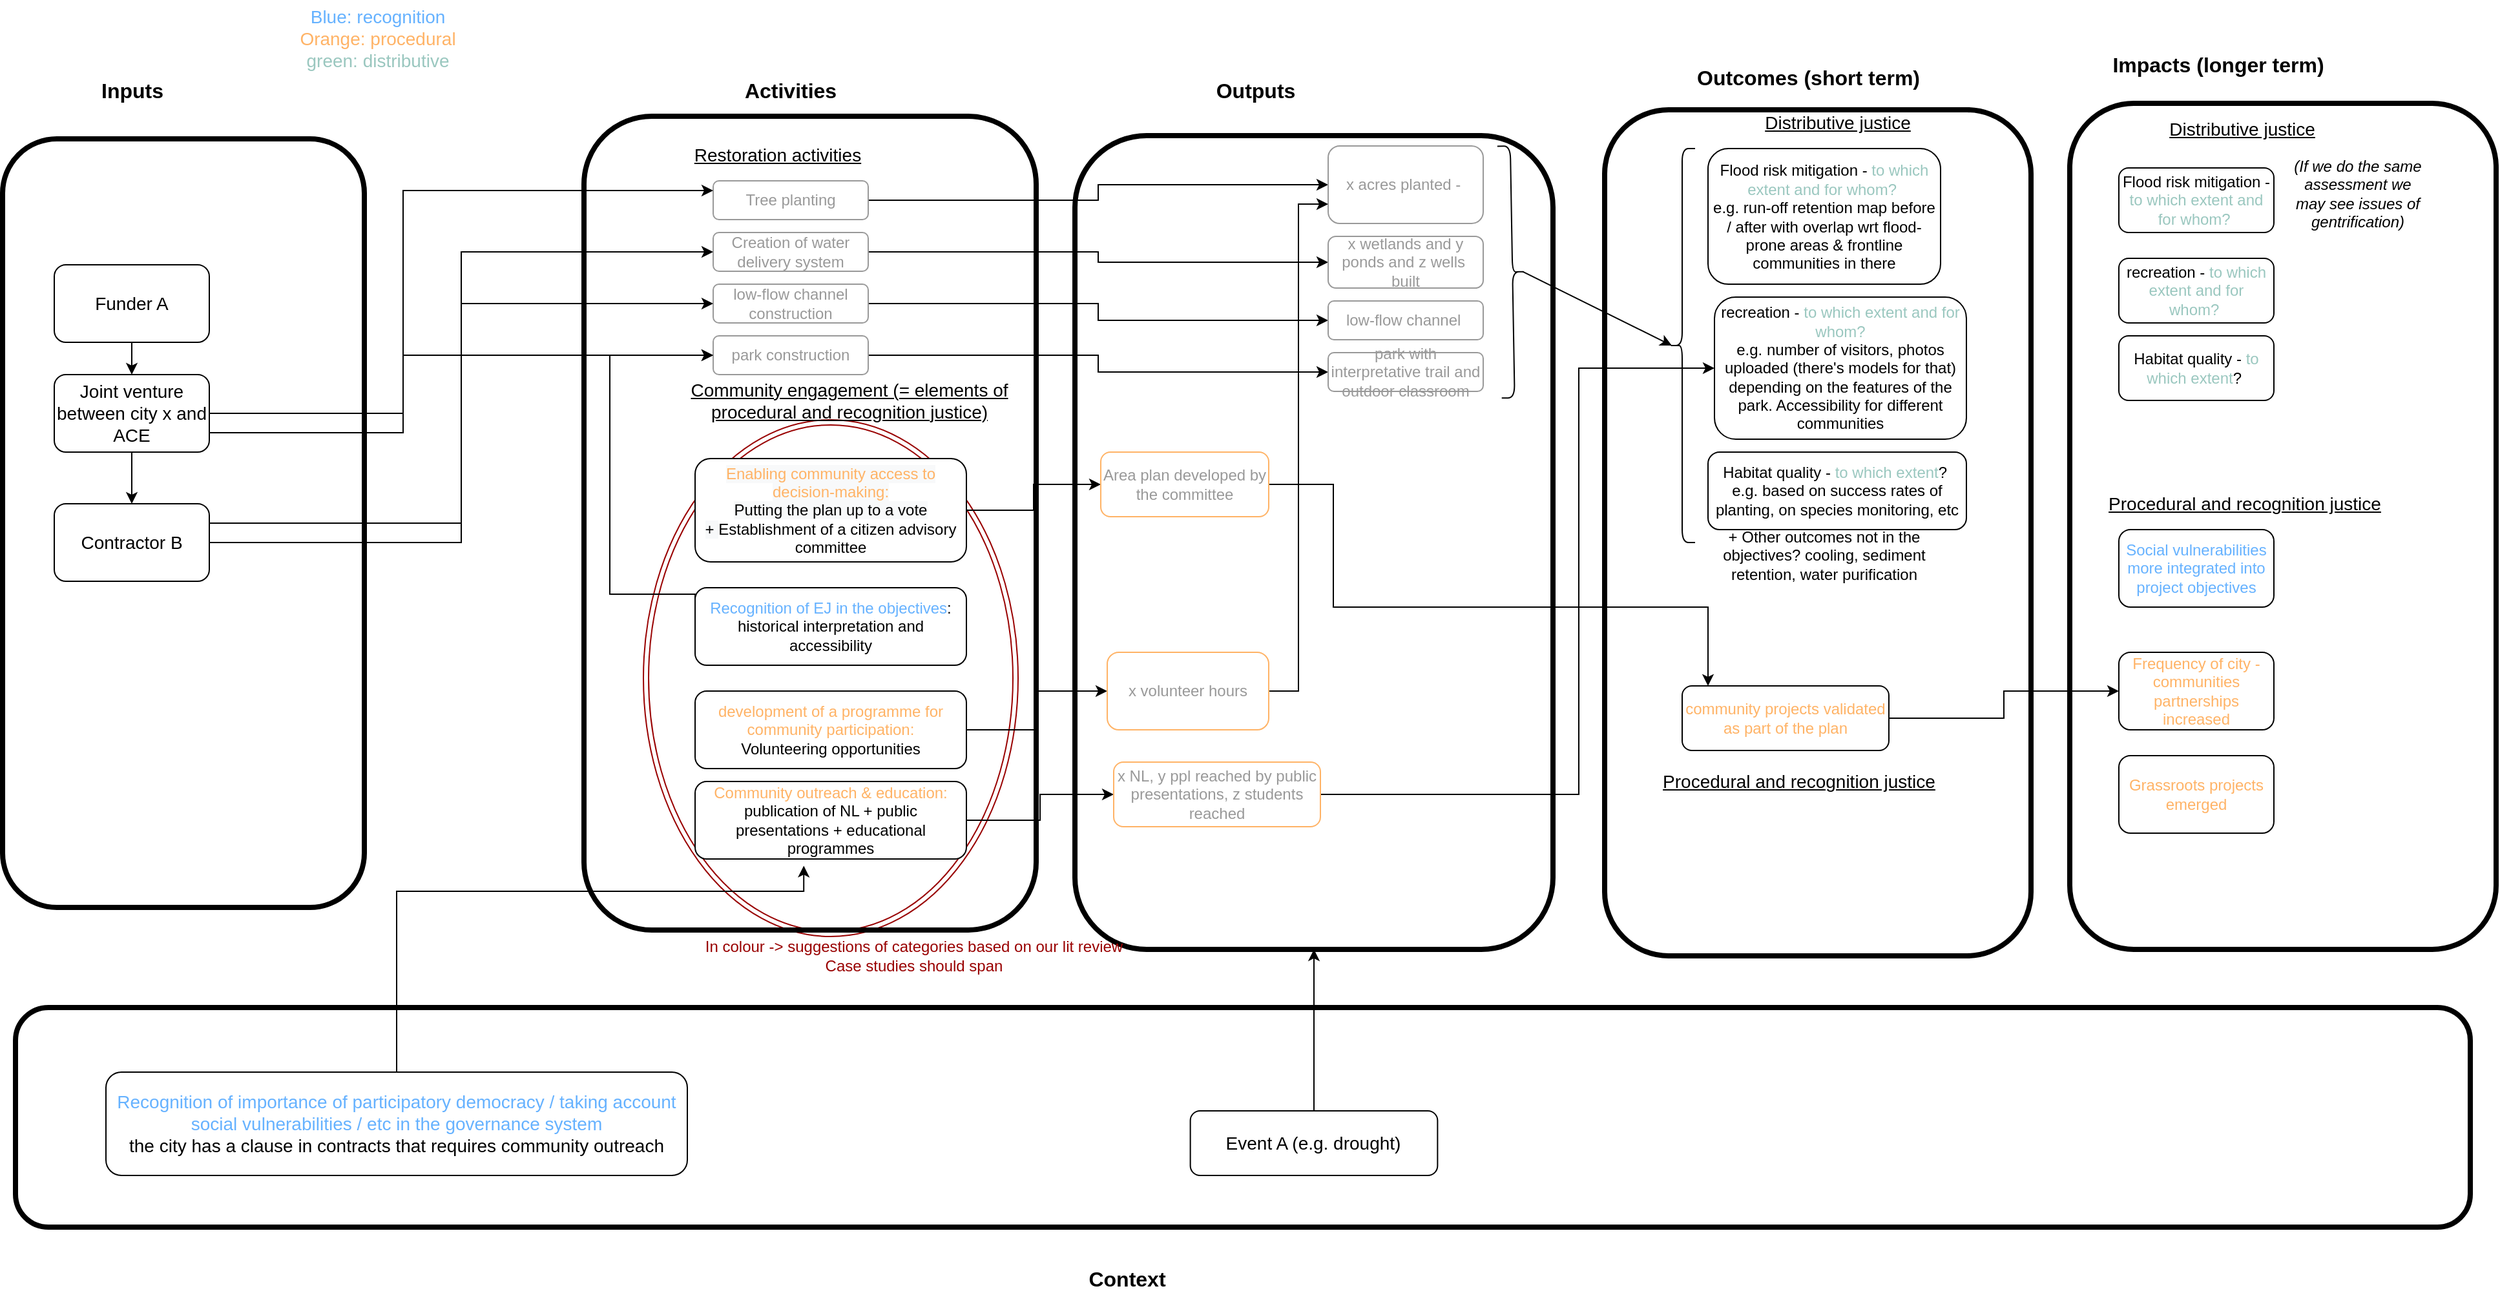 <mxfile version="13.6.6" type="github">
  <diagram id="vgA6iTGPaxQfXKOa6rfH" name="Page-1">
    <mxGraphModel dx="1313" dy="807" grid="1" gridSize="10" guides="1" tooltips="1" connect="1" arrows="1" fold="1" page="1" pageScale="1" pageWidth="1654" pageHeight="2336" math="0" shadow="0">
      <root>
        <mxCell id="0" />
        <mxCell id="1" parent="0" />
        <mxCell id="vsAwOf1phoWgkUj9JQo5-28" value="" style="rounded=1;whiteSpace=wrap;html=1;fontSize=16;fillColor=none;strokeWidth=4;" vertex="1" parent="1">
          <mxGeometry x="1320" y="105" width="330" height="655" as="geometry" />
        </mxCell>
        <mxCell id="vsAwOf1phoWgkUj9JQo5-30" value="" style="rounded=1;whiteSpace=wrap;html=1;fontSize=16;fillColor=none;strokeWidth=4;" vertex="1" parent="1">
          <mxGeometry x="1680" y="100" width="330" height="655" as="geometry" />
        </mxCell>
        <mxCell id="vsAwOf1phoWgkUj9JQo5-26" value="" style="rounded=1;whiteSpace=wrap;html=1;fontSize=16;fillColor=none;strokeWidth=4;" vertex="1" parent="1">
          <mxGeometry x="910" y="125" width="370" height="630" as="geometry" />
        </mxCell>
        <mxCell id="vsAwOf1phoWgkUj9JQo5-22" value="" style="rounded=1;whiteSpace=wrap;html=1;fontSize=16;fillColor=none;strokeWidth=4;" vertex="1" parent="1">
          <mxGeometry x="80" y="127.5" width="280" height="595" as="geometry" />
        </mxCell>
        <mxCell id="OVi4SH4In0DBITWxW0jp-76" value="" style="ellipse;shape=doubleEllipse;whiteSpace=wrap;html=1;fillColor=none;fontColor=#990000;strokeColor=#990000;" parent="1" vertex="1">
          <mxGeometry x="576" y="345" width="290" height="400" as="geometry" />
        </mxCell>
        <mxCell id="vsAwOf1phoWgkUj9JQo5-4" value="" style="rounded=1;whiteSpace=wrap;html=1;fontSize=16;fillColor=none;strokeWidth=4;" vertex="1" parent="1">
          <mxGeometry x="530" y="110" width="350" height="630" as="geometry" />
        </mxCell>
        <mxCell id="OVi4SH4In0DBITWxW0jp-1" value="Activities" style="text;html=1;strokeColor=none;fillColor=none;align=center;verticalAlign=middle;whiteSpace=wrap;rounded=0;fontSize=16;fontStyle=1" parent="1" vertex="1">
          <mxGeometry x="670" y="80" width="40" height="20" as="geometry" />
        </mxCell>
        <mxCell id="OVi4SH4In0DBITWxW0jp-23" style="edgeStyle=orthogonalEdgeStyle;rounded=0;orthogonalLoop=1;jettySize=auto;html=1;exitX=1;exitY=0.5;exitDx=0;exitDy=0;" parent="1" source="OVi4SH4In0DBITWxW0jp-2" target="OVi4SH4In0DBITWxW0jp-16" edge="1">
          <mxGeometry relative="1" as="geometry" />
        </mxCell>
        <mxCell id="OVi4SH4In0DBITWxW0jp-2" value="Tree planting" style="rounded=1;whiteSpace=wrap;html=1;fontColor=#999999;strokeColor=#999999;" parent="1" vertex="1">
          <mxGeometry x="630" y="160" width="120" height="30" as="geometry" />
        </mxCell>
        <mxCell id="OVi4SH4In0DBITWxW0jp-3" value="&lt;font style=&quot;font-size: 14px&quot;&gt;&lt;u&gt;Restoration activities&lt;/u&gt;&lt;/font&gt;" style="text;html=1;strokeColor=none;fillColor=none;align=center;verticalAlign=middle;whiteSpace=wrap;rounded=0;" parent="1" vertex="1">
          <mxGeometry x="610" y="130" width="140" height="20" as="geometry" />
        </mxCell>
        <mxCell id="OVi4SH4In0DBITWxW0jp-38" style="edgeStyle=orthogonalEdgeStyle;rounded=0;orthogonalLoop=1;jettySize=auto;html=1;exitX=1;exitY=0.5;exitDx=0;exitDy=0;entryX=0;entryY=0.5;entryDx=0;entryDy=0;" parent="1" source="OVi4SH4In0DBITWxW0jp-4" target="OVi4SH4In0DBITWxW0jp-17" edge="1">
          <mxGeometry relative="1" as="geometry" />
        </mxCell>
        <mxCell id="OVi4SH4In0DBITWxW0jp-4" value="Creation of water delivery system" style="rounded=1;whiteSpace=wrap;html=1;fontColor=#999999;strokeColor=#999999;" parent="1" vertex="1">
          <mxGeometry x="630" y="200" width="120" height="30" as="geometry" />
        </mxCell>
        <mxCell id="OVi4SH4In0DBITWxW0jp-36" style="edgeStyle=orthogonalEdgeStyle;rounded=0;orthogonalLoop=1;jettySize=auto;html=1;exitX=1;exitY=0.5;exitDx=0;exitDy=0;entryX=0;entryY=0.5;entryDx=0;entryDy=0;" parent="1" source="OVi4SH4In0DBITWxW0jp-5" target="OVi4SH4In0DBITWxW0jp-18" edge="1">
          <mxGeometry relative="1" as="geometry" />
        </mxCell>
        <mxCell id="OVi4SH4In0DBITWxW0jp-5" value="low-flow channel construction" style="rounded=1;whiteSpace=wrap;html=1;fontColor=#999999;strokeColor=#999999;" parent="1" vertex="1">
          <mxGeometry x="630" y="240" width="120" height="30" as="geometry" />
        </mxCell>
        <mxCell id="OVi4SH4In0DBITWxW0jp-34" style="edgeStyle=orthogonalEdgeStyle;rounded=0;orthogonalLoop=1;jettySize=auto;html=1;exitX=1;exitY=0.5;exitDx=0;exitDy=0;" parent="1" source="OVi4SH4In0DBITWxW0jp-6" target="OVi4SH4In0DBITWxW0jp-19" edge="1">
          <mxGeometry relative="1" as="geometry" />
        </mxCell>
        <mxCell id="OVi4SH4In0DBITWxW0jp-6" value="park construction" style="rounded=1;whiteSpace=wrap;html=1;fontColor=#999999;strokeColor=#999999;" parent="1" vertex="1">
          <mxGeometry x="630" y="280" width="120" height="30" as="geometry" />
        </mxCell>
        <mxCell id="OVi4SH4In0DBITWxW0jp-7" value="&lt;div&gt;Community engagement (= elements of &lt;br&gt;&lt;/div&gt;&lt;div&gt;procedural and recognition justice)&lt;/div&gt;" style="text;html=1;align=center;verticalAlign=middle;resizable=0;points=[];autosize=1;fontSize=14;fontStyle=4" parent="1" vertex="1">
          <mxGeometry x="605" y="310" width="260" height="40" as="geometry" />
        </mxCell>
        <mxCell id="OVi4SH4In0DBITWxW0jp-25" style="edgeStyle=orthogonalEdgeStyle;rounded=0;orthogonalLoop=1;jettySize=auto;html=1;exitX=1;exitY=0.5;exitDx=0;exitDy=0;entryX=0;entryY=0.5;entryDx=0;entryDy=0;" parent="1" source="OVi4SH4In0DBITWxW0jp-10" target="OVi4SH4In0DBITWxW0jp-20" edge="1">
          <mxGeometry relative="1" as="geometry" />
        </mxCell>
        <mxCell id="OVi4SH4In0DBITWxW0jp-10" value="&lt;font color=&quot;#FFB366&quot;&gt;&lt;span style=&quot;font-family: &amp;#34;helvetica&amp;#34; ; font-size: 12px ; font-style: normal ; font-weight: 400 ; letter-spacing: normal ; text-align: center ; text-indent: 0px ; text-transform: none ; word-spacing: 0px ; background-color: rgb(248 , 249 , 250) ; display: inline ; float: none&quot;&gt;Enabling community access to decision-making&lt;/span&gt;&lt;/font&gt;&lt;span style=&quot;color: rgb(0 , 0 , 0) ; font-family: &amp;#34;helvetica&amp;#34; ; font-size: 12px ; font-style: normal ; font-weight: 400 ; letter-spacing: normal ; text-align: center ; text-indent: 0px ; text-transform: none ; word-spacing: 0px ; background-color: rgb(248 , 249 , 250) ; display: inline ; float: none&quot;&gt;&lt;font color=&quot;#FFB366&quot;&gt;: &lt;/font&gt;&lt;br&gt;Putting the plan up to a vote +&amp;nbsp;&lt;/span&gt;Establishment of a citizen advisory committee" style="rounded=1;whiteSpace=wrap;html=1;" parent="1" vertex="1">
          <mxGeometry x="616" y="375" width="210" height="80" as="geometry" />
        </mxCell>
        <mxCell id="OVi4SH4In0DBITWxW0jp-31" style="edgeStyle=orthogonalEdgeStyle;rounded=0;orthogonalLoop=1;jettySize=auto;html=1;exitX=0;exitY=0.5;exitDx=0;exitDy=0;entryX=0;entryY=0.5;entryDx=0;entryDy=0;" parent="1" source="OVi4SH4In0DBITWxW0jp-11" target="OVi4SH4In0DBITWxW0jp-6" edge="1">
          <mxGeometry relative="1" as="geometry">
            <Array as="points">
              <mxPoint x="616" y="480" />
              <mxPoint x="550" y="480" />
              <mxPoint x="550" y="295" />
            </Array>
          </mxGeometry>
        </mxCell>
        <mxCell id="OVi4SH4In0DBITWxW0jp-11" value="&lt;font color=&quot;#66b2ff&quot;&gt;Recognition of EJ in the objectives&lt;/font&gt;: historical interpretation and accessibility" style="rounded=1;whiteSpace=wrap;html=1;" parent="1" vertex="1">
          <mxGeometry x="616" y="475" width="210" height="60" as="geometry" />
        </mxCell>
        <mxCell id="OVi4SH4In0DBITWxW0jp-30" style="edgeStyle=orthogonalEdgeStyle;rounded=0;orthogonalLoop=1;jettySize=auto;html=1;exitX=1;exitY=0.5;exitDx=0;exitDy=0;" parent="1" source="OVi4SH4In0DBITWxW0jp-13" target="OVi4SH4In0DBITWxW0jp-27" edge="1">
          <mxGeometry relative="1" as="geometry" />
        </mxCell>
        <mxCell id="OVi4SH4In0DBITWxW0jp-13" value="&lt;font color=&quot;#FFB366&quot;&gt;development of a programme for community participation:&lt;/font&gt;&lt;br&gt;Volunteering opportunities" style="rounded=1;whiteSpace=wrap;html=1;" parent="1" vertex="1">
          <mxGeometry x="616" y="555" width="210" height="60" as="geometry" />
        </mxCell>
        <mxCell id="OVi4SH4In0DBITWxW0jp-26" style="edgeStyle=orthogonalEdgeStyle;rounded=0;orthogonalLoop=1;jettySize=auto;html=1;exitX=1;exitY=0.5;exitDx=0;exitDy=0;entryX=0;entryY=0.5;entryDx=0;entryDy=0;" parent="1" source="OVi4SH4In0DBITWxW0jp-14" target="OVi4SH4In0DBITWxW0jp-21" edge="1">
          <mxGeometry relative="1" as="geometry" />
        </mxCell>
        <mxCell id="OVi4SH4In0DBITWxW0jp-14" value="&lt;font color=&quot;#FFB366&quot;&gt;Community outreach &amp;amp; education:&lt;/font&gt;&lt;br&gt;publication of NL + public presentations + educational programmes" style="rounded=1;whiteSpace=wrap;html=1;" parent="1" vertex="1">
          <mxGeometry x="616" y="625" width="210" height="60" as="geometry" />
        </mxCell>
        <mxCell id="OVi4SH4In0DBITWxW0jp-15" value="Outputs" style="text;html=1;strokeColor=none;fillColor=none;align=center;verticalAlign=middle;whiteSpace=wrap;rounded=0;fontSize=16;fontStyle=1" parent="1" vertex="1">
          <mxGeometry x="1030" y="80" width="40" height="20" as="geometry" />
        </mxCell>
        <mxCell id="OVi4SH4In0DBITWxW0jp-16" value="x acres planted -&amp;nbsp;" style="rounded=1;whiteSpace=wrap;html=1;fontColor=#999999;strokeColor=#999999;" parent="1" vertex="1">
          <mxGeometry x="1106" y="133" width="120" height="60" as="geometry" />
        </mxCell>
        <mxCell id="OVi4SH4In0DBITWxW0jp-17" value="x wetlands and y ponds and z wells&amp;nbsp; built" style="rounded=1;whiteSpace=wrap;html=1;fontColor=#999999;strokeColor=#999999;" parent="1" vertex="1">
          <mxGeometry x="1106" y="203" width="120" height="40" as="geometry" />
        </mxCell>
        <mxCell id="OVi4SH4In0DBITWxW0jp-18" value="low-flow channel&amp;nbsp;" style="rounded=1;whiteSpace=wrap;html=1;fontColor=#999999;strokeColor=#999999;" parent="1" vertex="1">
          <mxGeometry x="1106" y="253" width="120" height="30" as="geometry" />
        </mxCell>
        <mxCell id="OVi4SH4In0DBITWxW0jp-19" value="park with interpretative trail and outdoor classroom" style="rounded=1;whiteSpace=wrap;html=1;fontColor=#999999;strokeColor=#999999;" parent="1" vertex="1">
          <mxGeometry x="1106" y="293" width="120" height="30" as="geometry" />
        </mxCell>
        <mxCell id="OVi4SH4In0DBITWxW0jp-46" style="edgeStyle=orthogonalEdgeStyle;rounded=0;orthogonalLoop=1;jettySize=auto;html=1;exitX=1;exitY=0.5;exitDx=0;exitDy=0;" parent="1" source="OVi4SH4In0DBITWxW0jp-20" target="OVi4SH4In0DBITWxW0jp-45" edge="1">
          <mxGeometry relative="1" as="geometry">
            <Array as="points">
              <mxPoint x="1110" y="395" />
              <mxPoint x="1110" y="490" />
              <mxPoint x="1400" y="490" />
            </Array>
          </mxGeometry>
        </mxCell>
        <mxCell id="OVi4SH4In0DBITWxW0jp-20" value="&lt;font&gt;Area plan developed by the committee&lt;/font&gt;" style="rounded=1;whiteSpace=wrap;html=1;strokeColor=#FFB366;fontColor=#999999;" parent="1" vertex="1">
          <mxGeometry x="930" y="370" width="130" height="50" as="geometry" />
        </mxCell>
        <mxCell id="vsAwOf1phoWgkUj9JQo5-25" style="edgeStyle=orthogonalEdgeStyle;rounded=0;orthogonalLoop=1;jettySize=auto;html=1;exitX=1;exitY=0.5;exitDx=0;exitDy=0;entryX=0;entryY=0.5;entryDx=0;entryDy=0;fontSize=16;fontColor=#000000;" edge="1" parent="1" source="OVi4SH4In0DBITWxW0jp-21" target="OVi4SH4In0DBITWxW0jp-47">
          <mxGeometry relative="1" as="geometry">
            <Array as="points">
              <mxPoint x="1300" y="635" />
              <mxPoint x="1300" y="305" />
            </Array>
          </mxGeometry>
        </mxCell>
        <mxCell id="OVi4SH4In0DBITWxW0jp-21" value="&lt;font&gt;x NL, y ppl reached by public presentations, z students reached&lt;/font&gt;" style="rounded=1;whiteSpace=wrap;html=1;strokeColor=#FFB366;fontColor=#999999;" parent="1" vertex="1">
          <mxGeometry x="940" y="610" width="160" height="50" as="geometry" />
        </mxCell>
        <mxCell id="OVi4SH4In0DBITWxW0jp-28" style="edgeStyle=orthogonalEdgeStyle;rounded=0;orthogonalLoop=1;jettySize=auto;html=1;exitX=1;exitY=0.5;exitDx=0;exitDy=0;entryX=0;entryY=0.75;entryDx=0;entryDy=0;" parent="1" source="OVi4SH4In0DBITWxW0jp-27" target="OVi4SH4In0DBITWxW0jp-16" edge="1">
          <mxGeometry relative="1" as="geometry" />
        </mxCell>
        <mxCell id="OVi4SH4In0DBITWxW0jp-27" value="&lt;font&gt;x volunteer hours&lt;/font&gt;" style="rounded=1;whiteSpace=wrap;html=1;strokeColor=#FFB366;fontColor=#999999;" parent="1" vertex="1">
          <mxGeometry x="935" y="525" width="125" height="60" as="geometry" />
        </mxCell>
        <mxCell id="OVi4SH4In0DBITWxW0jp-42" value="Outcomes (short term)&amp;nbsp;" style="text;html=1;strokeColor=none;fillColor=none;align=center;verticalAlign=middle;whiteSpace=wrap;rounded=0;fontSize=16;fontStyle=1" parent="1" vertex="1">
          <mxGeometry x="1390" y="70" width="180" height="20" as="geometry" />
        </mxCell>
        <mxCell id="OVi4SH4In0DBITWxW0jp-44" value="Flood risk mitigation - &lt;font color=&quot;#9ac7bf&quot;&gt;to which extent and for whom?&lt;/font&gt;&amp;nbsp;&lt;br&gt;e.g. run-off retention map before / after with overlap wrt flood-prone areas &amp;amp; frontline communities in there" style="rounded=1;whiteSpace=wrap;html=1;" parent="1" vertex="1">
          <mxGeometry x="1400" y="135" width="180" height="105" as="geometry" />
        </mxCell>
        <mxCell id="OVi4SH4In0DBITWxW0jp-80" style="edgeStyle=orthogonalEdgeStyle;rounded=0;orthogonalLoop=1;jettySize=auto;html=1;exitX=1;exitY=0.5;exitDx=0;exitDy=0;entryX=0;entryY=0.5;entryDx=0;entryDy=0;" parent="1" source="OVi4SH4In0DBITWxW0jp-45" target="OVi4SH4In0DBITWxW0jp-73" edge="1">
          <mxGeometry relative="1" as="geometry" />
        </mxCell>
        <mxCell id="OVi4SH4In0DBITWxW0jp-45" value="&lt;font color=&quot;#FFB366&quot;&gt;community projects validated as part of the plan&lt;/font&gt;" style="rounded=1;whiteSpace=wrap;html=1;" parent="1" vertex="1">
          <mxGeometry x="1380" y="551" width="160" height="50" as="geometry" />
        </mxCell>
        <mxCell id="OVi4SH4In0DBITWxW0jp-47" value="recreation - &lt;font color=&quot;#9ac7bf&quot;&gt;to which extent and for whom? &lt;/font&gt;&lt;br&gt;e.g. number of visitors, photos uploaded (there&#39;s models for that) depending on the features of the park. Accessibility for different communities" style="rounded=1;whiteSpace=wrap;html=1;" parent="1" vertex="1">
          <mxGeometry x="1405" y="250" width="195" height="110" as="geometry" />
        </mxCell>
        <mxCell id="OVi4SH4In0DBITWxW0jp-48" value="Habitat quality - &lt;font color=&quot;#9ac7bf&quot;&gt;to which extent&lt;/font&gt;?&amp;nbsp;&lt;br&gt;e.g. based on success rates of planting, on species monitoring, etc" style="rounded=1;whiteSpace=wrap;html=1;" parent="1" vertex="1">
          <mxGeometry x="1400" y="370" width="200" height="60" as="geometry" />
        </mxCell>
        <mxCell id="OVi4SH4In0DBITWxW0jp-51" value="Distributive justice" style="text;html=1;align=center;verticalAlign=middle;resizable=0;points=[];autosize=1;fontSize=14;fontStyle=4" parent="1" vertex="1">
          <mxGeometry x="1435" y="105" width="130" height="20" as="geometry" />
        </mxCell>
        <mxCell id="OVi4SH4In0DBITWxW0jp-54" value="Impacts (longer term)" style="text;html=1;strokeColor=none;fillColor=none;align=center;verticalAlign=middle;whiteSpace=wrap;rounded=0;fontSize=16;fontStyle=1" parent="1" vertex="1">
          <mxGeometry x="1705" y="60" width="180" height="20" as="geometry" />
        </mxCell>
        <mxCell id="OVi4SH4In0DBITWxW0jp-55" value="" style="shape=curlyBracket;whiteSpace=wrap;html=1;rounded=1;strokeColor=#000000;" parent="1" vertex="1">
          <mxGeometry x="1370" y="135" width="20" height="305" as="geometry" />
        </mxCell>
        <mxCell id="OVi4SH4In0DBITWxW0jp-56" value="" style="shape=curlyBracket;whiteSpace=wrap;html=1;rounded=1;strokeColor=#000000;rotation=-181;size=0.5;" parent="1" vertex="1">
          <mxGeometry x="1238.65" y="133" width="20" height="195" as="geometry" />
        </mxCell>
        <mxCell id="OVi4SH4In0DBITWxW0jp-57" value="" style="endArrow=classic;html=1;exitX=0.1;exitY=0.5;exitDx=0;exitDy=0;exitPerimeter=0;entryX=0.1;entryY=0.5;entryDx=0;entryDy=0;entryPerimeter=0;" parent="1" source="OVi4SH4In0DBITWxW0jp-56" target="OVi4SH4In0DBITWxW0jp-55" edge="1">
          <mxGeometry width="50" height="50" relative="1" as="geometry">
            <mxPoint x="1258.65" y="229.92" as="sourcePoint" />
            <mxPoint x="1310" y="270" as="targetPoint" />
          </mxGeometry>
        </mxCell>
        <mxCell id="OVi4SH4In0DBITWxW0jp-60" value="Flood risk mitigation - &lt;font color=&quot;#9ac7bf&quot;&gt;to which extent and for whom?&lt;/font&gt;&amp;nbsp;" style="rounded=1;whiteSpace=wrap;html=1;" parent="1" vertex="1">
          <mxGeometry x="1718" y="150" width="120" height="50" as="geometry" />
        </mxCell>
        <mxCell id="OVi4SH4In0DBITWxW0jp-61" value="recreation - &lt;font color=&quot;#9ac7bf&quot;&gt;to which extent and for whom?&amp;nbsp;&lt;/font&gt;" style="rounded=1;whiteSpace=wrap;html=1;" parent="1" vertex="1">
          <mxGeometry x="1718" y="219.99" width="120" height="50" as="geometry" />
        </mxCell>
        <mxCell id="OVi4SH4In0DBITWxW0jp-62" value="Habitat quality - &lt;font color=&quot;#9ac7bf&quot;&gt;to which extent&lt;/font&gt;?&amp;nbsp;" style="rounded=1;whiteSpace=wrap;html=1;" parent="1" vertex="1">
          <mxGeometry x="1718" y="279.99" width="120" height="50" as="geometry" />
        </mxCell>
        <mxCell id="OVi4SH4In0DBITWxW0jp-63" value="Distributive justice" style="text;html=1;align=center;verticalAlign=middle;resizable=0;points=[];autosize=1;fontSize=14;fontStyle=4" parent="1" vertex="1">
          <mxGeometry x="1748" y="110" width="130" height="20" as="geometry" />
        </mxCell>
        <mxCell id="OVi4SH4In0DBITWxW0jp-66" value="(If we do the same assessment we may see issues of gentrification)" style="text;html=1;strokeColor=none;fillColor=none;align=center;verticalAlign=middle;whiteSpace=wrap;rounded=0;fontStyle=2" parent="1" vertex="1">
          <mxGeometry x="1848" y="160" width="110" height="20" as="geometry" />
        </mxCell>
        <mxCell id="OVi4SH4In0DBITWxW0jp-72" value="+ Other outcomes not in the objectives? cooling, sediment retention, water purification" style="text;html=1;strokeColor=none;fillColor=none;align=center;verticalAlign=middle;whiteSpace=wrap;rounded=0;" parent="1" vertex="1">
          <mxGeometry x="1405" y="440" width="170" height="20" as="geometry" />
        </mxCell>
        <mxCell id="OVi4SH4In0DBITWxW0jp-73" value="&lt;font color=&quot;#FFB366&quot;&gt;Frequency of city - communities partnerships increased&lt;/font&gt;" style="rounded=1;whiteSpace=wrap;html=1;strokeColor=#000000;" parent="1" vertex="1">
          <mxGeometry x="1718" y="525" width="120" height="60" as="geometry" />
        </mxCell>
        <mxCell id="OVi4SH4In0DBITWxW0jp-75" value="&lt;font color=&quot;#66b2ff&quot;&gt;Social vulnerabilities more integrated into project objectives&lt;/font&gt;" style="rounded=1;whiteSpace=wrap;html=1;strokeColor=#000000;" parent="1" vertex="1">
          <mxGeometry x="1718" y="430" width="120" height="60" as="geometry" />
        </mxCell>
        <mxCell id="OVi4SH4In0DBITWxW0jp-77" value="&lt;div&gt;In colour -&amp;gt; suggestions of categories based on our lit review&lt;/div&gt;&lt;div&gt;Case studies should span&lt;br&gt;&lt;/div&gt;" style="text;html=1;align=center;verticalAlign=middle;resizable=0;points=[];autosize=1;fontColor=#990000;" parent="1" vertex="1">
          <mxGeometry x="615" y="745" width="340" height="30" as="geometry" />
        </mxCell>
        <mxCell id="OVi4SH4In0DBITWxW0jp-81" value="&lt;font color=&quot;#FFB366&quot;&gt;Grassroots projects emerged&lt;/font&gt;" style="rounded=1;whiteSpace=wrap;html=1;strokeColor=#000000;" parent="1" vertex="1">
          <mxGeometry x="1718" y="605" width="120" height="60" as="geometry" />
        </mxCell>
        <mxCell id="vsAwOf1phoWgkUj9JQo5-1" value="Procedural and recognition justice" style="text;html=1;align=center;verticalAlign=middle;resizable=0;points=[];autosize=1;fontSize=14;fontStyle=4" vertex="1" parent="1">
          <mxGeometry x="1700" y="400" width="230" height="20" as="geometry" />
        </mxCell>
        <mxCell id="vsAwOf1phoWgkUj9JQo5-3" value="Procedural and recognition justice" style="text;html=1;align=center;verticalAlign=middle;resizable=0;points=[];autosize=1;fontSize=14;fontStyle=4" vertex="1" parent="1">
          <mxGeometry x="1355" y="615" width="230" height="20" as="geometry" />
        </mxCell>
        <mxCell id="vsAwOf1phoWgkUj9JQo5-6" value="&lt;div&gt;&lt;font color=&quot;#66B2FF&quot;&gt;Blue: recognition&lt;/font&gt;&lt;/div&gt;&lt;div&gt;&lt;font color=&quot;#FFB366&quot;&gt;Orange: procedural&lt;/font&gt;&lt;/div&gt;&lt;div&gt;&lt;font color=&quot;#9AC7BF&quot;&gt;green: distributive&lt;/font&gt;&lt;br&gt;&lt;/div&gt;" style="text;html=1;align=center;verticalAlign=middle;resizable=0;points=[];autosize=1;fontSize=14;fontColor=#990000;" vertex="1" parent="1">
          <mxGeometry x="300" y="20" width="140" height="60" as="geometry" />
        </mxCell>
        <mxCell id="vsAwOf1phoWgkUj9JQo5-8" value="Inputs " style="text;html=1;align=center;verticalAlign=middle;resizable=0;points=[];autosize=1;fontSize=16;fontStyle=1" vertex="1" parent="1">
          <mxGeometry x="150" y="80" width="60" height="20" as="geometry" />
        </mxCell>
        <mxCell id="vsAwOf1phoWgkUj9JQo5-15" style="edgeStyle=orthogonalEdgeStyle;rounded=0;orthogonalLoop=1;jettySize=auto;html=1;exitX=0.5;exitY=1;exitDx=0;exitDy=0;entryX=0.5;entryY=0;entryDx=0;entryDy=0;fontSize=14;fontColor=#000000;" edge="1" parent="1" source="vsAwOf1phoWgkUj9JQo5-9" target="vsAwOf1phoWgkUj9JQo5-10">
          <mxGeometry relative="1" as="geometry" />
        </mxCell>
        <mxCell id="vsAwOf1phoWgkUj9JQo5-9" value="Funder A" style="rounded=1;whiteSpace=wrap;html=1;strokeWidth=1;fillColor=none;fontSize=14;fontColor=#000000;" vertex="1" parent="1">
          <mxGeometry x="120" y="225" width="120" height="60" as="geometry" />
        </mxCell>
        <mxCell id="vsAwOf1phoWgkUj9JQo5-16" style="edgeStyle=orthogonalEdgeStyle;rounded=0;orthogonalLoop=1;jettySize=auto;html=1;exitX=0.5;exitY=1;exitDx=0;exitDy=0;entryX=0.5;entryY=0;entryDx=0;entryDy=0;fontSize=14;fontColor=#000000;" edge="1" parent="1" source="vsAwOf1phoWgkUj9JQo5-10" target="vsAwOf1phoWgkUj9JQo5-11">
          <mxGeometry relative="1" as="geometry" />
        </mxCell>
        <mxCell id="vsAwOf1phoWgkUj9JQo5-19" style="edgeStyle=orthogonalEdgeStyle;rounded=0;orthogonalLoop=1;jettySize=auto;html=1;exitX=1;exitY=0.5;exitDx=0;exitDy=0;entryX=0;entryY=0.25;entryDx=0;entryDy=0;fontSize=14;fontColor=#000000;" edge="1" parent="1" source="vsAwOf1phoWgkUj9JQo5-10" target="OVi4SH4In0DBITWxW0jp-2">
          <mxGeometry relative="1" as="geometry">
            <Array as="points">
              <mxPoint x="390" y="340" />
              <mxPoint x="390" y="168" />
            </Array>
          </mxGeometry>
        </mxCell>
        <mxCell id="vsAwOf1phoWgkUj9JQo5-20" style="edgeStyle=orthogonalEdgeStyle;rounded=0;orthogonalLoop=1;jettySize=auto;html=1;exitX=1;exitY=0.75;exitDx=0;exitDy=0;entryX=0;entryY=0.5;entryDx=0;entryDy=0;fontSize=14;fontColor=#000000;" edge="1" parent="1" source="vsAwOf1phoWgkUj9JQo5-10" target="OVi4SH4In0DBITWxW0jp-6">
          <mxGeometry relative="1" as="geometry">
            <Array as="points">
              <mxPoint x="390" y="355" />
              <mxPoint x="390" y="295" />
            </Array>
          </mxGeometry>
        </mxCell>
        <mxCell id="vsAwOf1phoWgkUj9JQo5-10" value="Joint venture between city x and ACE" style="rounded=1;whiteSpace=wrap;html=1;strokeWidth=1;fillColor=none;fontSize=14;fontColor=#000000;" vertex="1" parent="1">
          <mxGeometry x="120" y="310" width="120" height="60" as="geometry" />
        </mxCell>
        <mxCell id="vsAwOf1phoWgkUj9JQo5-17" style="edgeStyle=orthogonalEdgeStyle;rounded=0;orthogonalLoop=1;jettySize=auto;html=1;exitX=1;exitY=0.5;exitDx=0;exitDy=0;entryX=0;entryY=0.5;entryDx=0;entryDy=0;fontSize=14;fontColor=#000000;" edge="1" parent="1" source="vsAwOf1phoWgkUj9JQo5-11" target="OVi4SH4In0DBITWxW0jp-5">
          <mxGeometry relative="1" as="geometry" />
        </mxCell>
        <mxCell id="vsAwOf1phoWgkUj9JQo5-18" style="edgeStyle=orthogonalEdgeStyle;rounded=0;orthogonalLoop=1;jettySize=auto;html=1;exitX=1;exitY=0.25;exitDx=0;exitDy=0;entryX=0;entryY=0.5;entryDx=0;entryDy=0;fontSize=14;fontColor=#000000;" edge="1" parent="1" source="vsAwOf1phoWgkUj9JQo5-11" target="OVi4SH4In0DBITWxW0jp-4">
          <mxGeometry relative="1" as="geometry" />
        </mxCell>
        <mxCell id="vsAwOf1phoWgkUj9JQo5-11" value="Contractor B" style="rounded=1;whiteSpace=wrap;html=1;strokeWidth=1;fillColor=none;fontSize=14;fontColor=#000000;" vertex="1" parent="1">
          <mxGeometry x="120" y="410" width="120" height="60" as="geometry" />
        </mxCell>
        <mxCell id="vsAwOf1phoWgkUj9JQo5-21" style="edgeStyle=orthogonalEdgeStyle;rounded=0;orthogonalLoop=1;jettySize=auto;html=1;exitX=0.5;exitY=0;exitDx=0;exitDy=0;entryX=0.428;entryY=0.863;entryDx=0;entryDy=0;entryPerimeter=0;fontSize=14;fontColor=#000000;" edge="1" parent="1" source="vsAwOf1phoWgkUj9JQo5-12" target="OVi4SH4In0DBITWxW0jp-76">
          <mxGeometry relative="1" as="geometry">
            <Array as="points">
              <mxPoint x="385" y="710" />
              <mxPoint x="700" y="710" />
            </Array>
          </mxGeometry>
        </mxCell>
        <mxCell id="vsAwOf1phoWgkUj9JQo5-12" value="&lt;font color=&quot;#66b2ff&quot;&gt;Recognition of importance of participatory democracy / taking account social vulnerabilities / etc in the governance system&lt;/font&gt;&lt;br&gt;the city has a clause in contracts that requires community outreach" style="rounded=1;whiteSpace=wrap;html=1;strokeWidth=1;fillColor=none;fontSize=14;fontColor=#000000;" vertex="1" parent="1">
          <mxGeometry x="160" y="850" width="450" height="80" as="geometry" />
        </mxCell>
        <mxCell id="vsAwOf1phoWgkUj9JQo5-32" style="edgeStyle=orthogonalEdgeStyle;rounded=0;orthogonalLoop=1;jettySize=auto;html=1;exitX=0.5;exitY=0;exitDx=0;exitDy=0;entryX=0.5;entryY=1;entryDx=0;entryDy=0;fontSize=14;fontColor=#000000;" edge="1" parent="1" source="vsAwOf1phoWgkUj9JQo5-31" target="vsAwOf1phoWgkUj9JQo5-26">
          <mxGeometry relative="1" as="geometry" />
        </mxCell>
        <mxCell id="vsAwOf1phoWgkUj9JQo5-31" value="Event A (e.g. drought)" style="rounded=1;whiteSpace=wrap;html=1;strokeWidth=1;fillColor=none;fontSize=14;fontColor=#000000;" vertex="1" parent="1">
          <mxGeometry x="999.32" y="880" width="191.35" height="50" as="geometry" />
        </mxCell>
        <mxCell id="vsAwOf1phoWgkUj9JQo5-33" value="" style="rounded=1;whiteSpace=wrap;html=1;fontSize=16;fillColor=none;strokeWidth=4;" vertex="1" parent="1">
          <mxGeometry x="90" y="800" width="1900" height="170" as="geometry" />
        </mxCell>
        <mxCell id="vsAwOf1phoWgkUj9JQo5-34" value="Context" style="text;html=1;align=center;verticalAlign=middle;resizable=0;points=[];autosize=1;fontSize=16;fontStyle=1" vertex="1" parent="1">
          <mxGeometry x="910" y="1000" width="80" height="20" as="geometry" />
        </mxCell>
      </root>
    </mxGraphModel>
  </diagram>
</mxfile>

